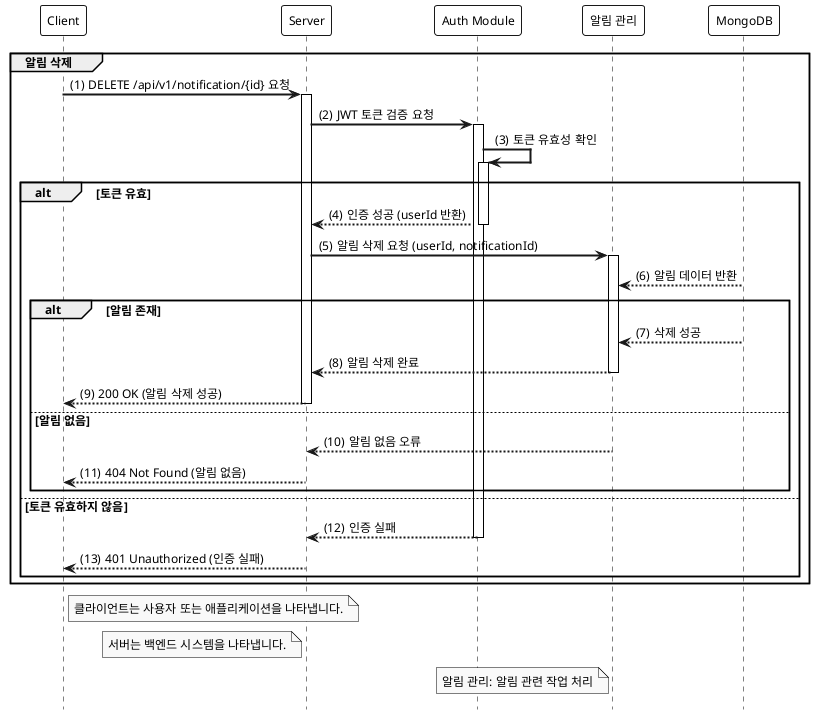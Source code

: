 @startuml

hide footbox
autoactivate on

' 스타일 설정
skinparam monochrome true
skinparam shadowing false
skinparam defaultFontSize 12
skinparam defaultFontName Arial
skinparam activityBackgroundColor #EFEFEF
skinparam activityBorderColor #CCCCCC
skinparam sequenceArrowThickness 2
skinparam sequenceParticipantBorderThickness 1
skinparam sequenceParticipantBackgroundColor #FFFFFF
skinparam sequenceLifeLineBorderColor #000000
skinparam sequenceLifeLineBackgroundColor #FFFFFF
skinparam noteBackgroundColor #FFFFCC
skinparam noteBorderColor #000000

participant "Client" as C
participant "Server" as S
participant "Auth Module" as AM
participant "알림 관리" as NM
participant "MongoDB" as DB

group 알림 삭제
    autonumber 1 "(0)"
    C -> S: DELETE /api/v1/notification/{id} 요청
    S -> AM: JWT 토큰 검증 요청
    AM -> AM: 토큰 유효성 확인
    alt 토큰 유효
        AM --> S: 인증 성공 (userId 반환)
        S -> NM: 알림 삭제 요청 (userId, notificationId)
        DB --> NM: 알림 데이터 반환
        alt 알림 존재
            DB --> NM: 삭제 성공
            NM --> S: 알림 삭제 완료
            S --> C: 200 OK (알림 삭제 성공)
        else 알림 없음
            NM --> S: 알림 없음 오류
            S --> C: 404 Not Found (알림 없음)
        end
    else 토큰 유효하지 않음
        AM --> S: 인증 실패
        S --> C: 401 Unauthorized (인증 실패)
    end
end

note right of C: 클라이언트는 사용자 또는 애플리케이션을 나타냅니다.
note left of S: 서버는 백엔드 시스템을 나타냅니다.
note left of NM: 알림 관리: 알림 관련 작업 처리

@enduml